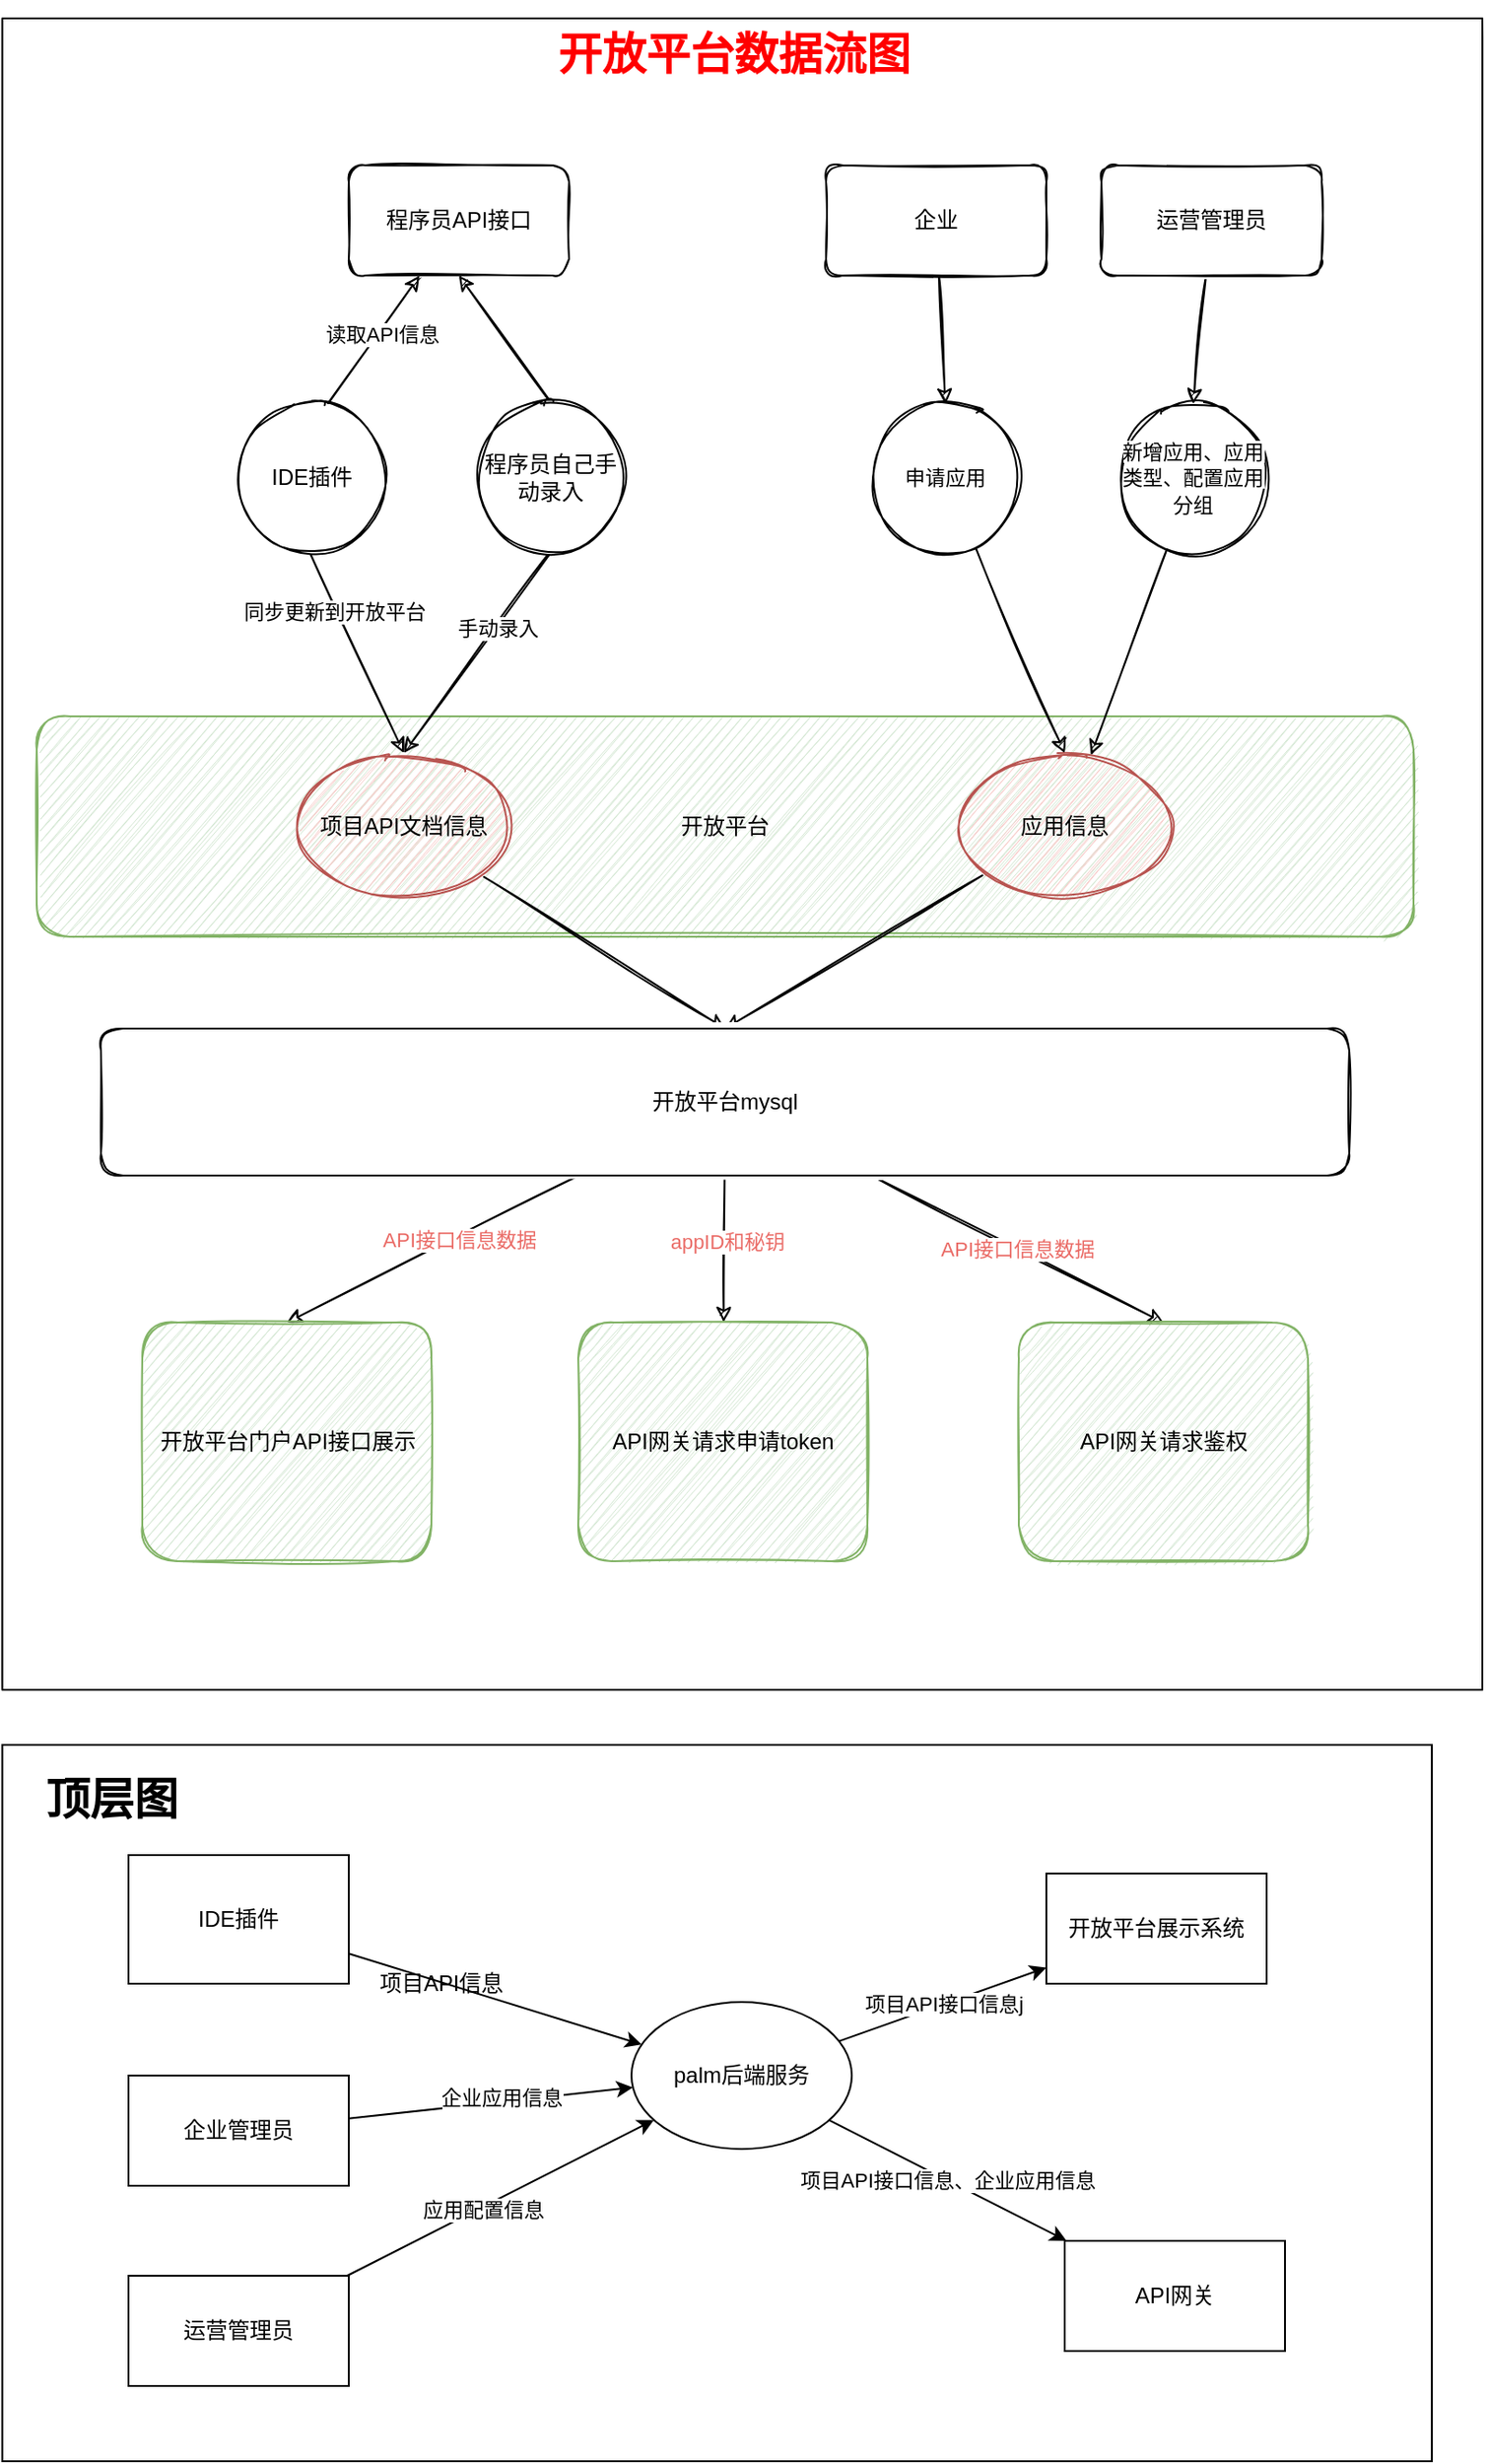 <mxfile version="14.9.3" type="github">
  <diagram id="C5RBs43oDa-KdzZeNtuy" name="Page-1">
    <mxGraphModel dx="946" dy="1758" grid="1" gridSize="10" guides="1" tooltips="1" connect="1" arrows="1" fold="1" page="1" pageScale="1" pageWidth="827" pageHeight="1169" math="0" shadow="0">
      <root>
        <mxCell id="WIyWlLk6GJQsqaUBKTNV-0" />
        <mxCell id="WIyWlLk6GJQsqaUBKTNV-1" parent="WIyWlLk6GJQsqaUBKTNV-0" />
        <mxCell id="L9BC1pkZRpKmdjWyoQdy-16" value="" style="rounded=0;whiteSpace=wrap;html=1;" vertex="1" parent="WIyWlLk6GJQsqaUBKTNV-1">
          <mxGeometry x="11.25" y="840" width="778.75" height="390" as="geometry" />
        </mxCell>
        <mxCell id="xybnSQBX6YIYGxx-96SF-41" value="" style="rounded=0;whiteSpace=wrap;html=1;sketch=1;" parent="WIyWlLk6GJQsqaUBKTNV-1" vertex="1">
          <mxGeometry x="11.25" y="-100" width="806.25" height="910" as="geometry" />
        </mxCell>
        <mxCell id="xybnSQBX6YIYGxx-96SF-1" value="开放平台" style="whiteSpace=wrap;html=1;sketch=1;rounded=1;fillColor=#d5e8d4;strokeColor=#82b366;" parent="WIyWlLk6GJQsqaUBKTNV-1" vertex="1">
          <mxGeometry x="30" y="280" width="750" height="120" as="geometry" />
        </mxCell>
        <mxCell id="xybnSQBX6YIYGxx-96SF-2" value="程序员API接口" style="whiteSpace=wrap;html=1;sketch=1;rounded=1;" parent="WIyWlLk6GJQsqaUBKTNV-1" vertex="1">
          <mxGeometry x="200" y="-20" width="120" height="60" as="geometry" />
        </mxCell>
        <mxCell id="xybnSQBX6YIYGxx-96SF-58" style="edgeStyle=none;rounded=0;sketch=1;orthogonalLoop=1;jettySize=auto;html=1;entryX=0.5;entryY=0;entryDx=0;entryDy=0;fontColor=#EA6B66;" parent="WIyWlLk6GJQsqaUBKTNV-1" source="xybnSQBX6YIYGxx-96SF-3" target="xybnSQBX6YIYGxx-96SF-45" edge="1">
          <mxGeometry relative="1" as="geometry" />
        </mxCell>
        <mxCell id="xybnSQBX6YIYGxx-96SF-3" value="项目API文档信息" style="ellipse;whiteSpace=wrap;html=1;sketch=1;rounded=1;fillColor=#f8cecc;strokeColor=#b85450;" parent="WIyWlLk6GJQsqaUBKTNV-1" vertex="1">
          <mxGeometry x="170" y="300" width="120" height="80" as="geometry" />
        </mxCell>
        <mxCell id="xybnSQBX6YIYGxx-96SF-59" style="edgeStyle=none;rounded=0;sketch=1;orthogonalLoop=1;jettySize=auto;html=1;entryX=0.5;entryY=0;entryDx=0;entryDy=0;fontColor=#EA6B66;" parent="WIyWlLk6GJQsqaUBKTNV-1" source="xybnSQBX6YIYGxx-96SF-4" target="xybnSQBX6YIYGxx-96SF-45" edge="1">
          <mxGeometry relative="1" as="geometry" />
        </mxCell>
        <mxCell id="xybnSQBX6YIYGxx-96SF-4" value="应用信息" style="ellipse;whiteSpace=wrap;html=1;sketch=1;rounded=1;fillColor=#f8cecc;strokeColor=#b85450;" parent="WIyWlLk6GJQsqaUBKTNV-1" vertex="1">
          <mxGeometry x="530" y="300" width="120" height="80" as="geometry" />
        </mxCell>
        <mxCell id="xybnSQBX6YIYGxx-96SF-8" style="orthogonalLoop=1;jettySize=auto;html=1;sketch=1;" parent="WIyWlLk6GJQsqaUBKTNV-1" target="xybnSQBX6YIYGxx-96SF-2" edge="1">
          <mxGeometry relative="1" as="geometry">
            <mxPoint x="181.429" y="120" as="sourcePoint" />
          </mxGeometry>
        </mxCell>
        <mxCell id="xybnSQBX6YIYGxx-96SF-9" value="读取API信息" style="edgeLabel;html=1;align=center;verticalAlign=middle;resizable=0;points=[];sketch=1;rounded=1;" parent="xybnSQBX6YIYGxx-96SF-8" vertex="1" connectable="0">
          <mxGeometry x="0.229" y="-2" relative="1" as="geometry">
            <mxPoint as="offset" />
          </mxGeometry>
        </mxCell>
        <mxCell id="xybnSQBX6YIYGxx-96SF-10" style="edgeStyle=none;orthogonalLoop=1;jettySize=auto;html=1;entryX=0.5;entryY=0;entryDx=0;entryDy=0;sketch=1;" parent="WIyWlLk6GJQsqaUBKTNV-1" target="xybnSQBX6YIYGxx-96SF-3" edge="1">
          <mxGeometry relative="1" as="geometry">
            <mxPoint x="174" y="180" as="sourcePoint" />
          </mxGeometry>
        </mxCell>
        <mxCell id="xybnSQBX6YIYGxx-96SF-11" value="同步更新到开放平台" style="edgeLabel;html=1;align=center;verticalAlign=middle;resizable=0;points=[];sketch=1;rounded=1;" parent="xybnSQBX6YIYGxx-96SF-10" vertex="1" connectable="0">
          <mxGeometry x="-0.315" y="-3" relative="1" as="geometry">
            <mxPoint x="1" as="offset" />
          </mxGeometry>
        </mxCell>
        <mxCell id="xybnSQBX6YIYGxx-96SF-13" style="edgeStyle=none;orthogonalLoop=1;jettySize=auto;html=1;entryX=0.5;entryY=1;entryDx=0;entryDy=0;sketch=1;" parent="WIyWlLk6GJQsqaUBKTNV-1" target="xybnSQBX6YIYGxx-96SF-2" edge="1">
          <mxGeometry relative="1" as="geometry">
            <mxPoint x="318.182" y="120" as="sourcePoint" />
          </mxGeometry>
        </mxCell>
        <mxCell id="xybnSQBX6YIYGxx-96SF-14" style="edgeStyle=none;orthogonalLoop=1;jettySize=auto;html=1;entryX=0.5;entryY=0;entryDx=0;entryDy=0;sketch=1;" parent="WIyWlLk6GJQsqaUBKTNV-1" target="xybnSQBX6YIYGxx-96SF-3" edge="1">
          <mxGeometry relative="1" as="geometry">
            <mxPoint x="318" y="180" as="sourcePoint" />
          </mxGeometry>
        </mxCell>
        <mxCell id="xybnSQBX6YIYGxx-96SF-15" value="手动录入" style="edgeLabel;html=1;align=center;verticalAlign=middle;resizable=0;points=[];sketch=1;rounded=1;" parent="xybnSQBX6YIYGxx-96SF-14" vertex="1" connectable="0">
          <mxGeometry x="-0.142" y="1" relative="1" as="geometry">
            <mxPoint as="offset" />
          </mxGeometry>
        </mxCell>
        <mxCell id="xybnSQBX6YIYGxx-96SF-27" style="edgeStyle=none;rounded=0;sketch=1;orthogonalLoop=1;jettySize=auto;html=1;" parent="WIyWlLk6GJQsqaUBKTNV-1" source="xybnSQBX6YIYGxx-96SF-22" target="xybnSQBX6YIYGxx-96SF-4" edge="1">
          <mxGeometry relative="1" as="geometry" />
        </mxCell>
        <mxCell id="xybnSQBX6YIYGxx-96SF-22" value="&lt;span style=&quot;font-size: 11px ; background-color: rgb(255 , 255 , 255)&quot;&gt;新增应用、应用类型、配置应用分组&lt;/span&gt;" style="ellipse;whiteSpace=wrap;html=1;aspect=fixed;rounded=1;sketch=1;" parent="WIyWlLk6GJQsqaUBKTNV-1" vertex="1">
          <mxGeometry x="620" y="110" width="80" height="80" as="geometry" />
        </mxCell>
        <mxCell id="xybnSQBX6YIYGxx-96SF-38" style="edgeStyle=none;rounded=0;sketch=1;orthogonalLoop=1;jettySize=auto;html=1;entryX=0.5;entryY=0;entryDx=0;entryDy=0;" parent="WIyWlLk6GJQsqaUBKTNV-1" source="xybnSQBX6YIYGxx-96SF-35" target="xybnSQBX6YIYGxx-96SF-4" edge="1">
          <mxGeometry relative="1" as="geometry" />
        </mxCell>
        <mxCell id="xybnSQBX6YIYGxx-96SF-35" value="&lt;span style=&quot;font-size: 11px ; background-color: rgb(255 , 255 , 255)&quot;&gt;申请应用&lt;br&gt;&lt;/span&gt;" style="ellipse;whiteSpace=wrap;html=1;aspect=fixed;rounded=1;sketch=1;" parent="WIyWlLk6GJQsqaUBKTNV-1" vertex="1">
          <mxGeometry x="485" y="110" width="80" height="80" as="geometry" />
        </mxCell>
        <mxCell id="xybnSQBX6YIYGxx-96SF-39" style="edgeStyle=none;rounded=0;sketch=1;orthogonalLoop=1;jettySize=auto;html=1;exitX=0.75;exitY=0;exitDx=0;exitDy=0;" parent="WIyWlLk6GJQsqaUBKTNV-1" edge="1">
          <mxGeometry relative="1" as="geometry">
            <mxPoint x="550" y="30" as="sourcePoint" />
            <mxPoint x="550" y="30" as="targetPoint" />
          </mxGeometry>
        </mxCell>
        <mxCell id="xybnSQBX6YIYGxx-96SF-50" style="edgeStyle=none;rounded=0;sketch=1;orthogonalLoop=1;jettySize=auto;html=1;entryX=0.5;entryY=0;entryDx=0;entryDy=0;fontColor=#EA6B66;" parent="WIyWlLk6GJQsqaUBKTNV-1" source="xybnSQBX6YIYGxx-96SF-45" target="xybnSQBX6YIYGxx-96SF-47" edge="1">
          <mxGeometry relative="1" as="geometry" />
        </mxCell>
        <mxCell id="xybnSQBX6YIYGxx-96SF-53" value="API接口信息数据" style="edgeLabel;html=1;align=center;verticalAlign=middle;resizable=0;points=[];fontColor=#EA6B66;" parent="xybnSQBX6YIYGxx-96SF-50" vertex="1" connectable="0">
          <mxGeometry x="-0.161" y="2" relative="1" as="geometry">
            <mxPoint as="offset" />
          </mxGeometry>
        </mxCell>
        <mxCell id="xybnSQBX6YIYGxx-96SF-54" style="edgeStyle=none;rounded=0;sketch=1;orthogonalLoop=1;jettySize=auto;html=1;fontColor=#EA6B66;" parent="WIyWlLk6GJQsqaUBKTNV-1" source="xybnSQBX6YIYGxx-96SF-45" target="xybnSQBX6YIYGxx-96SF-51" edge="1">
          <mxGeometry relative="1" as="geometry" />
        </mxCell>
        <mxCell id="xybnSQBX6YIYGxx-96SF-55" value="appID和秘钥" style="edgeLabel;html=1;align=center;verticalAlign=middle;resizable=0;points=[];fontColor=#EA6B66;" parent="xybnSQBX6YIYGxx-96SF-54" vertex="1" connectable="0">
          <mxGeometry x="-0.114" y="1" relative="1" as="geometry">
            <mxPoint as="offset" />
          </mxGeometry>
        </mxCell>
        <mxCell id="xybnSQBX6YIYGxx-96SF-56" value="API接口信息数据" style="edgeStyle=none;rounded=0;sketch=1;orthogonalLoop=1;jettySize=auto;html=1;entryX=0.5;entryY=0;entryDx=0;entryDy=0;fontColor=#EA6B66;" parent="WIyWlLk6GJQsqaUBKTNV-1" source="xybnSQBX6YIYGxx-96SF-45" target="xybnSQBX6YIYGxx-96SF-52" edge="1">
          <mxGeometry relative="1" as="geometry" />
        </mxCell>
        <mxCell id="xybnSQBX6YIYGxx-96SF-45" value="开放平台mysql" style="rounded=1;whiteSpace=wrap;html=1;sketch=1;" parent="WIyWlLk6GJQsqaUBKTNV-1" vertex="1">
          <mxGeometry x="65" y="450" width="680" height="80" as="geometry" />
        </mxCell>
        <mxCell id="xybnSQBX6YIYGxx-96SF-47" value="开放平台门户API接口展示" style="whiteSpace=wrap;html=1;sketch=1;rounded=1;fillColor=#d5e8d4;strokeColor=#82b366;" parent="WIyWlLk6GJQsqaUBKTNV-1" vertex="1">
          <mxGeometry x="87.5" y="610" width="157.5" height="130" as="geometry" />
        </mxCell>
        <mxCell id="xybnSQBX6YIYGxx-96SF-51" value="API网关请求申请token" style="whiteSpace=wrap;html=1;sketch=1;rounded=1;fillColor=#d5e8d4;strokeColor=#82b366;" parent="WIyWlLk6GJQsqaUBKTNV-1" vertex="1">
          <mxGeometry x="325" y="610" width="157.5" height="130" as="geometry" />
        </mxCell>
        <mxCell id="xybnSQBX6YIYGxx-96SF-52" value="API网关请求鉴权" style="whiteSpace=wrap;html=1;sketch=1;rounded=1;fillColor=#d5e8d4;strokeColor=#82b366;" parent="WIyWlLk6GJQsqaUBKTNV-1" vertex="1">
          <mxGeometry x="565" y="610" width="157.5" height="130" as="geometry" />
        </mxCell>
        <mxCell id="xybnSQBX6YIYGxx-96SF-64" style="edgeStyle=none;rounded=0;sketch=1;orthogonalLoop=1;jettySize=auto;html=1;entryX=0.5;entryY=0;entryDx=0;entryDy=0;fontColor=#EA6B66;" parent="WIyWlLk6GJQsqaUBKTNV-1" source="xybnSQBX6YIYGxx-96SF-61" target="xybnSQBX6YIYGxx-96SF-35" edge="1">
          <mxGeometry relative="1" as="geometry" />
        </mxCell>
        <mxCell id="xybnSQBX6YIYGxx-96SF-61" value="&lt;span style=&quot;color: rgb(0 , 0 , 0)&quot;&gt;企业&lt;/span&gt;" style="rounded=1;whiteSpace=wrap;html=1;sketch=1;fontColor=#EA6B66;" parent="WIyWlLk6GJQsqaUBKTNV-1" vertex="1">
          <mxGeometry x="460" y="-20" width="120" height="60" as="geometry" />
        </mxCell>
        <mxCell id="xybnSQBX6YIYGxx-96SF-63" style="edgeStyle=none;rounded=0;sketch=1;orthogonalLoop=1;jettySize=auto;html=1;entryX=0.5;entryY=0;entryDx=0;entryDy=0;fontColor=#EA6B66;" parent="WIyWlLk6GJQsqaUBKTNV-1" source="xybnSQBX6YIYGxx-96SF-62" target="xybnSQBX6YIYGxx-96SF-22" edge="1">
          <mxGeometry relative="1" as="geometry" />
        </mxCell>
        <mxCell id="xybnSQBX6YIYGxx-96SF-62" value="&lt;span style=&quot;color: rgb(0 , 0 , 0)&quot;&gt;运营管理员&lt;/span&gt;" style="rounded=1;whiteSpace=wrap;html=1;sketch=1;fontColor=#EA6B66;" parent="WIyWlLk6GJQsqaUBKTNV-1" vertex="1">
          <mxGeometry x="610" y="-20" width="120" height="60" as="geometry" />
        </mxCell>
        <mxCell id="xybnSQBX6YIYGxx-96SF-65" value="&lt;h1&gt;开放平台数据流图&lt;/h1&gt;" style="text;html=1;strokeColor=none;fillColor=none;spacing=5;spacingTop=-20;whiteSpace=wrap;overflow=hidden;rounded=0;sketch=1;fontColor=#FF0000;" parent="WIyWlLk6GJQsqaUBKTNV-1" vertex="1">
          <mxGeometry x="308.75" y="-100" width="211.25" height="40" as="geometry" />
        </mxCell>
        <mxCell id="xybnSQBX6YIYGxx-96SF-66" value="&lt;span style=&quot;color: rgb(0 , 0 , 0)&quot;&gt;IDE插件&lt;/span&gt;" style="ellipse;whiteSpace=wrap;html=1;aspect=fixed;rounded=1;sketch=1;fontColor=#FF0000;" parent="WIyWlLk6GJQsqaUBKTNV-1" vertex="1">
          <mxGeometry x="140" y="110" width="80" height="80" as="geometry" />
        </mxCell>
        <mxCell id="xybnSQBX6YIYGxx-96SF-67" value="&lt;span style=&quot;color: rgb(0 , 0 , 0)&quot;&gt;程序员自己手动录入&lt;/span&gt;" style="ellipse;whiteSpace=wrap;html=1;aspect=fixed;rounded=1;sketch=1;fontColor=#FF0000;" parent="WIyWlLk6GJQsqaUBKTNV-1" vertex="1">
          <mxGeometry x="270" y="110" width="80" height="80" as="geometry" />
        </mxCell>
        <mxCell id="L9BC1pkZRpKmdjWyoQdy-4" style="edgeStyle=none;rounded=0;orthogonalLoop=1;jettySize=auto;html=1;" edge="1" parent="WIyWlLk6GJQsqaUBKTNV-1" source="L9BC1pkZRpKmdjWyoQdy-0" target="L9BC1pkZRpKmdjWyoQdy-1">
          <mxGeometry relative="1" as="geometry" />
        </mxCell>
        <mxCell id="L9BC1pkZRpKmdjWyoQdy-0" value="IDE插件" style="rounded=0;whiteSpace=wrap;html=1;" vertex="1" parent="WIyWlLk6GJQsqaUBKTNV-1">
          <mxGeometry x="80" y="900" width="120" height="70" as="geometry" />
        </mxCell>
        <mxCell id="L9BC1pkZRpKmdjWyoQdy-13" value="项目API接口信息j" style="edgeStyle=none;rounded=0;orthogonalLoop=1;jettySize=auto;html=1;" edge="1" parent="WIyWlLk6GJQsqaUBKTNV-1" source="L9BC1pkZRpKmdjWyoQdy-1" target="L9BC1pkZRpKmdjWyoQdy-12">
          <mxGeometry relative="1" as="geometry" />
        </mxCell>
        <mxCell id="L9BC1pkZRpKmdjWyoQdy-15" value="项目API接口信息、企业应用信息" style="edgeStyle=none;rounded=0;orthogonalLoop=1;jettySize=auto;html=1;" edge="1" parent="WIyWlLk6GJQsqaUBKTNV-1" source="L9BC1pkZRpKmdjWyoQdy-1" target="L9BC1pkZRpKmdjWyoQdy-14">
          <mxGeometry relative="1" as="geometry" />
        </mxCell>
        <mxCell id="L9BC1pkZRpKmdjWyoQdy-1" value="palm后端服务" style="ellipse;whiteSpace=wrap;html=1;" vertex="1" parent="WIyWlLk6GJQsqaUBKTNV-1">
          <mxGeometry x="354" y="980" width="120" height="80" as="geometry" />
        </mxCell>
        <mxCell id="L9BC1pkZRpKmdjWyoQdy-5" style="edgeStyle=none;rounded=0;orthogonalLoop=1;jettySize=auto;html=1;" edge="1" parent="WIyWlLk6GJQsqaUBKTNV-1" source="L9BC1pkZRpKmdjWyoQdy-2" target="L9BC1pkZRpKmdjWyoQdy-1">
          <mxGeometry relative="1" as="geometry" />
        </mxCell>
        <mxCell id="L9BC1pkZRpKmdjWyoQdy-10" value="企业应用信息" style="edgeLabel;html=1;align=center;verticalAlign=middle;resizable=0;points=[];" vertex="1" connectable="0" parent="L9BC1pkZRpKmdjWyoQdy-5">
          <mxGeometry x="0.076" y="3" relative="1" as="geometry">
            <mxPoint as="offset" />
          </mxGeometry>
        </mxCell>
        <mxCell id="L9BC1pkZRpKmdjWyoQdy-2" value="企业管理员" style="rounded=0;whiteSpace=wrap;html=1;" vertex="1" parent="WIyWlLk6GJQsqaUBKTNV-1">
          <mxGeometry x="80" y="1020" width="120" height="60" as="geometry" />
        </mxCell>
        <mxCell id="L9BC1pkZRpKmdjWyoQdy-6" style="edgeStyle=none;rounded=0;orthogonalLoop=1;jettySize=auto;html=1;" edge="1" parent="WIyWlLk6GJQsqaUBKTNV-1" source="L9BC1pkZRpKmdjWyoQdy-3" target="L9BC1pkZRpKmdjWyoQdy-1">
          <mxGeometry relative="1" as="geometry" />
        </mxCell>
        <mxCell id="L9BC1pkZRpKmdjWyoQdy-11" value="应用配置信息" style="edgeLabel;html=1;align=center;verticalAlign=middle;resizable=0;points=[];" vertex="1" connectable="0" parent="L9BC1pkZRpKmdjWyoQdy-6">
          <mxGeometry x="-0.118" relative="1" as="geometry">
            <mxPoint y="1" as="offset" />
          </mxGeometry>
        </mxCell>
        <mxCell id="L9BC1pkZRpKmdjWyoQdy-3" value="运营管理员" style="rounded=0;whiteSpace=wrap;html=1;" vertex="1" parent="WIyWlLk6GJQsqaUBKTNV-1">
          <mxGeometry x="80" y="1129" width="120" height="60" as="geometry" />
        </mxCell>
        <mxCell id="L9BC1pkZRpKmdjWyoQdy-7" value="项目API信息" style="text;html=1;align=center;verticalAlign=middle;resizable=0;points=[];autosize=1;strokeColor=none;" vertex="1" parent="WIyWlLk6GJQsqaUBKTNV-1">
          <mxGeometry x="210" y="960" width="80" height="20" as="geometry" />
        </mxCell>
        <mxCell id="L9BC1pkZRpKmdjWyoQdy-12" value="开放平台展示系统" style="rounded=0;whiteSpace=wrap;html=1;" vertex="1" parent="WIyWlLk6GJQsqaUBKTNV-1">
          <mxGeometry x="580" y="910" width="120" height="60" as="geometry" />
        </mxCell>
        <mxCell id="L9BC1pkZRpKmdjWyoQdy-14" value="API网关" style="rounded=0;whiteSpace=wrap;html=1;" vertex="1" parent="WIyWlLk6GJQsqaUBKTNV-1">
          <mxGeometry x="590" y="1110" width="120" height="60" as="geometry" />
        </mxCell>
        <mxCell id="L9BC1pkZRpKmdjWyoQdy-17" value="&lt;h1&gt;顶层图&lt;/h1&gt;" style="text;html=1;strokeColor=none;fillColor=none;spacing=5;spacingTop=-20;whiteSpace=wrap;overflow=hidden;rounded=0;" vertex="1" parent="WIyWlLk6GJQsqaUBKTNV-1">
          <mxGeometry x="30" y="850" width="95" height="40" as="geometry" />
        </mxCell>
      </root>
    </mxGraphModel>
  </diagram>
</mxfile>
